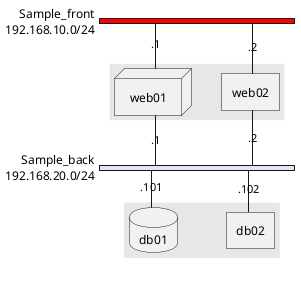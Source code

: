 @startuml
nwdiag {
  network Sample_front {
	address = "192.168.10.0/24"
	color = "red"

	// define group
	group web {
	  web01 [address = ".1", shape = "node"]
	  web02 [address = ".2"]
	}
  }
  network Sample_back {
	address = "192.168.20.0/24"
	web01 [address = ".1"]
	web02 [address = ".2"]
	db01 [address = ".101", shape = database ]
	db02 [address = ".102"]

	// define network using defined nodes
	group db {
	  db01;
	  db02;
	}
  }
}
@enduml